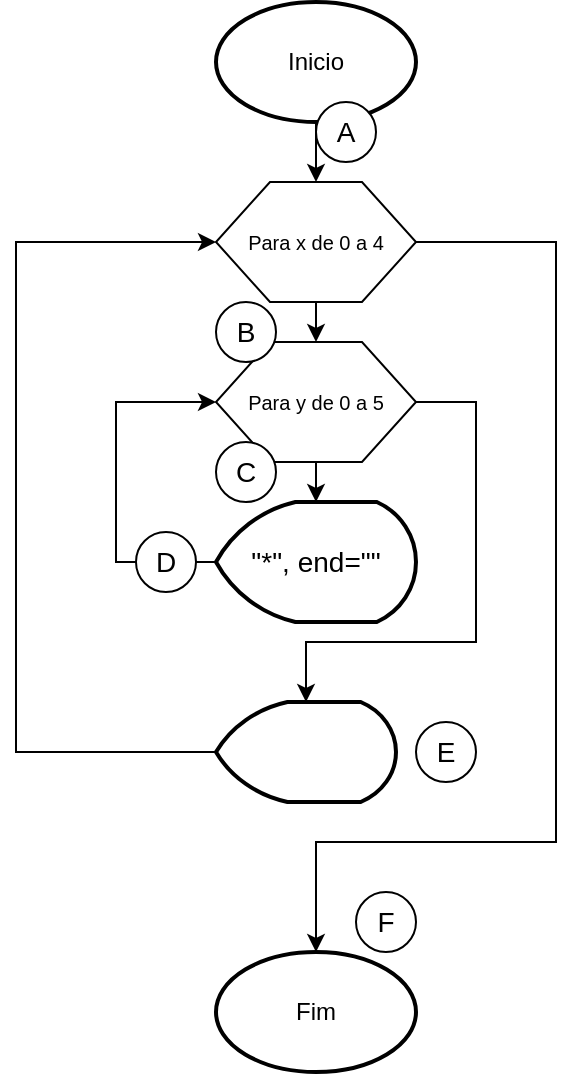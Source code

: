 <mxfile version="13.7.3" type="device"><diagram id="4pciF8VwpHiF1iZ-ixPi" name="Página-1"><mxGraphModel dx="593" dy="431" grid="1" gridSize="10" guides="1" tooltips="1" connect="1" arrows="1" fold="1" page="1" pageScale="1" pageWidth="827" pageHeight="1169" math="0" shadow="0"><root><mxCell id="0"/><mxCell id="1" parent="0"/><mxCell id="L5wFyAQlm8xo1XAboPig-19" style="edgeStyle=orthogonalEdgeStyle;rounded=0;orthogonalLoop=1;jettySize=auto;html=1;entryX=0.5;entryY=0;entryDx=0;entryDy=0;" edge="1" parent="1" source="L5wFyAQlm8xo1XAboPig-1" target="L5wFyAQlm8xo1XAboPig-12"><mxGeometry relative="1" as="geometry"/></mxCell><mxCell id="L5wFyAQlm8xo1XAboPig-1" value="Inicio" style="strokeWidth=2;html=1;shape=mxgraph.flowchart.start_1;whiteSpace=wrap;" vertex="1" parent="1"><mxGeometry x="280" y="50" width="100" height="60" as="geometry"/></mxCell><mxCell id="L5wFyAQlm8xo1XAboPig-9" value="" style="edgeStyle=orthogonalEdgeStyle;rounded=0;orthogonalLoop=1;jettySize=auto;html=1;entryX=0;entryY=0.5;entryDx=0;entryDy=0;" edge="1" parent="1" source="L5wFyAQlm8xo1XAboPig-2" target="L5wFyAQlm8xo1XAboPig-4"><mxGeometry relative="1" as="geometry"><Array as="points"><mxPoint x="230" y="330"/><mxPoint x="230" y="250"/></Array></mxGeometry></mxCell><mxCell id="L5wFyAQlm8xo1XAboPig-2" value="&lt;font style=&quot;font-size: 14px&quot;&gt;&quot;*&quot;, end=&quot;&quot;&lt;/font&gt;" style="strokeWidth=2;html=1;shape=mxgraph.flowchart.display;whiteSpace=wrap;" vertex="1" parent="1"><mxGeometry x="280" y="300" width="100" height="60" as="geometry"/></mxCell><mxCell id="L5wFyAQlm8xo1XAboPig-7" value="" style="edgeStyle=orthogonalEdgeStyle;rounded=0;orthogonalLoop=1;jettySize=auto;html=1;" edge="1" parent="1" source="L5wFyAQlm8xo1XAboPig-4" target="L5wFyAQlm8xo1XAboPig-2"><mxGeometry relative="1" as="geometry"/></mxCell><mxCell id="L5wFyAQlm8xo1XAboPig-46" style="edgeStyle=orthogonalEdgeStyle;rounded=0;orthogonalLoop=1;jettySize=auto;html=1;exitX=1;exitY=0.5;exitDx=0;exitDy=0;entryX=0.5;entryY=0;entryDx=0;entryDy=0;entryPerimeter=0;" edge="1" parent="1" source="L5wFyAQlm8xo1XAboPig-4" target="L5wFyAQlm8xo1XAboPig-44"><mxGeometry relative="1" as="geometry"><Array as="points"><mxPoint x="410" y="250"/><mxPoint x="410" y="370"/><mxPoint x="325" y="370"/></Array></mxGeometry></mxCell><mxCell id="L5wFyAQlm8xo1XAboPig-4" value="" style="verticalLabelPosition=bottom;verticalAlign=top;html=1;shape=hexagon;perimeter=hexagonPerimeter2;arcSize=6;size=0.27;" vertex="1" parent="1"><mxGeometry x="280" y="220" width="100" height="60" as="geometry"/></mxCell><mxCell id="L5wFyAQlm8xo1XAboPig-6" value="&lt;font style=&quot;font-size: 10px&quot;&gt;Para y de 0 a 5&lt;/font&gt;" style="text;html=1;strokeColor=none;fillColor=none;align=center;verticalAlign=middle;whiteSpace=wrap;rounded=0;" vertex="1" parent="1"><mxGeometry x="290" y="240" width="80" height="20" as="geometry"/></mxCell><mxCell id="L5wFyAQlm8xo1XAboPig-8" value="Fim" style="strokeWidth=2;html=1;shape=mxgraph.flowchart.start_1;whiteSpace=wrap;" vertex="1" parent="1"><mxGeometry x="280" y="525" width="100" height="60" as="geometry"/></mxCell><mxCell id="L5wFyAQlm8xo1XAboPig-14" value="" style="edgeStyle=orthogonalEdgeStyle;rounded=0;orthogonalLoop=1;jettySize=auto;html=1;" edge="1" parent="1" source="L5wFyAQlm8xo1XAboPig-12"><mxGeometry relative="1" as="geometry"><mxPoint x="330" y="220" as="targetPoint"/></mxGeometry></mxCell><mxCell id="L5wFyAQlm8xo1XAboPig-15" style="edgeStyle=orthogonalEdgeStyle;rounded=0;orthogonalLoop=1;jettySize=auto;html=1;" edge="1" parent="1" source="L5wFyAQlm8xo1XAboPig-12" target="L5wFyAQlm8xo1XAboPig-8"><mxGeometry relative="1" as="geometry"><Array as="points"><mxPoint x="450" y="170"/><mxPoint x="450" y="470"/><mxPoint x="330" y="470"/></Array></mxGeometry></mxCell><mxCell id="L5wFyAQlm8xo1XAboPig-12" value="" style="verticalLabelPosition=bottom;verticalAlign=top;html=1;shape=hexagon;perimeter=hexagonPerimeter2;arcSize=6;size=0.27;" vertex="1" parent="1"><mxGeometry x="280" y="140" width="100" height="60" as="geometry"/></mxCell><mxCell id="L5wFyAQlm8xo1XAboPig-13" value="&lt;font style=&quot;font-size: 10px&quot;&gt;Para x de 0 a 4&lt;/font&gt;" style="text;html=1;strokeColor=none;fillColor=none;align=center;verticalAlign=middle;whiteSpace=wrap;rounded=0;" vertex="1" parent="1"><mxGeometry x="290" y="160" width="80" height="20" as="geometry"/></mxCell><mxCell id="L5wFyAQlm8xo1XAboPig-22" value="" style="group" vertex="1" connectable="0" parent="1"><mxGeometry x="280" y="200" width="30" height="30" as="geometry"/></mxCell><mxCell id="L5wFyAQlm8xo1XAboPig-20" value="" style="verticalLabelPosition=bottom;verticalAlign=top;html=1;shape=mxgraph.flowchart.on-page_reference;" vertex="1" parent="L5wFyAQlm8xo1XAboPig-22"><mxGeometry width="30" height="30" as="geometry"/></mxCell><mxCell id="L5wFyAQlm8xo1XAboPig-21" value="&lt;font style=&quot;font-size: 14px&quot;&gt;B&lt;/font&gt;" style="text;html=1;strokeColor=none;fillColor=none;align=center;verticalAlign=middle;whiteSpace=wrap;rounded=0;" vertex="1" parent="L5wFyAQlm8xo1XAboPig-22"><mxGeometry width="30" height="30" as="geometry"/></mxCell><mxCell id="L5wFyAQlm8xo1XAboPig-23" value="" style="group" vertex="1" connectable="0" parent="1"><mxGeometry x="280" y="270" width="30" height="30" as="geometry"/></mxCell><mxCell id="L5wFyAQlm8xo1XAboPig-24" value="" style="verticalLabelPosition=bottom;verticalAlign=top;html=1;shape=mxgraph.flowchart.on-page_reference;" vertex="1" parent="L5wFyAQlm8xo1XAboPig-23"><mxGeometry width="30" height="30" as="geometry"/></mxCell><mxCell id="L5wFyAQlm8xo1XAboPig-25" value="&lt;font style=&quot;font-size: 14px&quot;&gt;C&lt;/font&gt;" style="text;html=1;strokeColor=none;fillColor=none;align=center;verticalAlign=middle;whiteSpace=wrap;rounded=0;" vertex="1" parent="L5wFyAQlm8xo1XAboPig-23"><mxGeometry width="30" height="30" as="geometry"/></mxCell><mxCell id="L5wFyAQlm8xo1XAboPig-26" value="" style="group" vertex="1" connectable="0" parent="1"><mxGeometry x="240" y="315" width="30" height="30" as="geometry"/></mxCell><mxCell id="L5wFyAQlm8xo1XAboPig-27" value="" style="verticalLabelPosition=bottom;verticalAlign=top;html=1;shape=mxgraph.flowchart.on-page_reference;" vertex="1" parent="L5wFyAQlm8xo1XAboPig-26"><mxGeometry width="30" height="30" as="geometry"/></mxCell><mxCell id="L5wFyAQlm8xo1XAboPig-28" value="&lt;font style=&quot;font-size: 14px&quot;&gt;D&lt;/font&gt;" style="text;html=1;strokeColor=none;fillColor=none;align=center;verticalAlign=middle;whiteSpace=wrap;rounded=0;" vertex="1" parent="L5wFyAQlm8xo1XAboPig-26"><mxGeometry width="30" height="30" as="geometry"/></mxCell><mxCell id="L5wFyAQlm8xo1XAboPig-29" value="" style="group" vertex="1" connectable="0" parent="1"><mxGeometry x="380" y="410" width="30" height="30" as="geometry"/></mxCell><mxCell id="L5wFyAQlm8xo1XAboPig-30" value="" style="verticalLabelPosition=bottom;verticalAlign=top;html=1;shape=mxgraph.flowchart.on-page_reference;" vertex="1" parent="L5wFyAQlm8xo1XAboPig-29"><mxGeometry width="30" height="30" as="geometry"/></mxCell><mxCell id="L5wFyAQlm8xo1XAboPig-31" value="&lt;font style=&quot;font-size: 14px&quot;&gt;E&lt;/font&gt;" style="text;html=1;strokeColor=none;fillColor=none;align=center;verticalAlign=middle;whiteSpace=wrap;rounded=0;" vertex="1" parent="L5wFyAQlm8xo1XAboPig-29"><mxGeometry width="30" height="30" as="geometry"/></mxCell><mxCell id="L5wFyAQlm8xo1XAboPig-32" value="" style="group" vertex="1" connectable="0" parent="1"><mxGeometry x="350" y="495" width="30" height="30" as="geometry"/></mxCell><mxCell id="L5wFyAQlm8xo1XAboPig-33" value="" style="verticalLabelPosition=bottom;verticalAlign=top;html=1;shape=mxgraph.flowchart.on-page_reference;" vertex="1" parent="L5wFyAQlm8xo1XAboPig-32"><mxGeometry width="30" height="30" as="geometry"/></mxCell><mxCell id="L5wFyAQlm8xo1XAboPig-34" value="&lt;font style=&quot;font-size: 14px&quot;&gt;F&lt;/font&gt;" style="text;html=1;strokeColor=none;fillColor=none;align=center;verticalAlign=middle;whiteSpace=wrap;rounded=0;" vertex="1" parent="L5wFyAQlm8xo1XAboPig-32"><mxGeometry width="30" height="30" as="geometry"/></mxCell><mxCell id="L5wFyAQlm8xo1XAboPig-40" value="" style="group" vertex="1" connectable="0" parent="1"><mxGeometry x="330" y="100" width="30" height="30" as="geometry"/></mxCell><mxCell id="L5wFyAQlm8xo1XAboPig-41" value="" style="verticalLabelPosition=bottom;verticalAlign=top;html=1;shape=mxgraph.flowchart.on-page_reference;" vertex="1" parent="L5wFyAQlm8xo1XAboPig-40"><mxGeometry width="30" height="30" as="geometry"/></mxCell><mxCell id="L5wFyAQlm8xo1XAboPig-42" value="&lt;font style=&quot;font-size: 14px&quot;&gt;A&lt;/font&gt;" style="text;html=1;strokeColor=none;fillColor=none;align=center;verticalAlign=middle;whiteSpace=wrap;rounded=0;" vertex="1" parent="L5wFyAQlm8xo1XAboPig-40"><mxGeometry width="30" height="30" as="geometry"/></mxCell><mxCell id="L5wFyAQlm8xo1XAboPig-47" style="edgeStyle=orthogonalEdgeStyle;rounded=0;orthogonalLoop=1;jettySize=auto;html=1;entryX=0;entryY=0.5;entryDx=0;entryDy=0;" edge="1" parent="1" source="L5wFyAQlm8xo1XAboPig-44" target="L5wFyAQlm8xo1XAboPig-12"><mxGeometry relative="1" as="geometry"><Array as="points"><mxPoint x="180" y="425.0"/><mxPoint x="180" y="170"/></Array></mxGeometry></mxCell><mxCell id="L5wFyAQlm8xo1XAboPig-44" value="" style="strokeWidth=2;html=1;shape=mxgraph.flowchart.display;whiteSpace=wrap;" vertex="1" parent="1"><mxGeometry x="280" y="400" width="90" height="50" as="geometry"/></mxCell></root></mxGraphModel></diagram></mxfile>